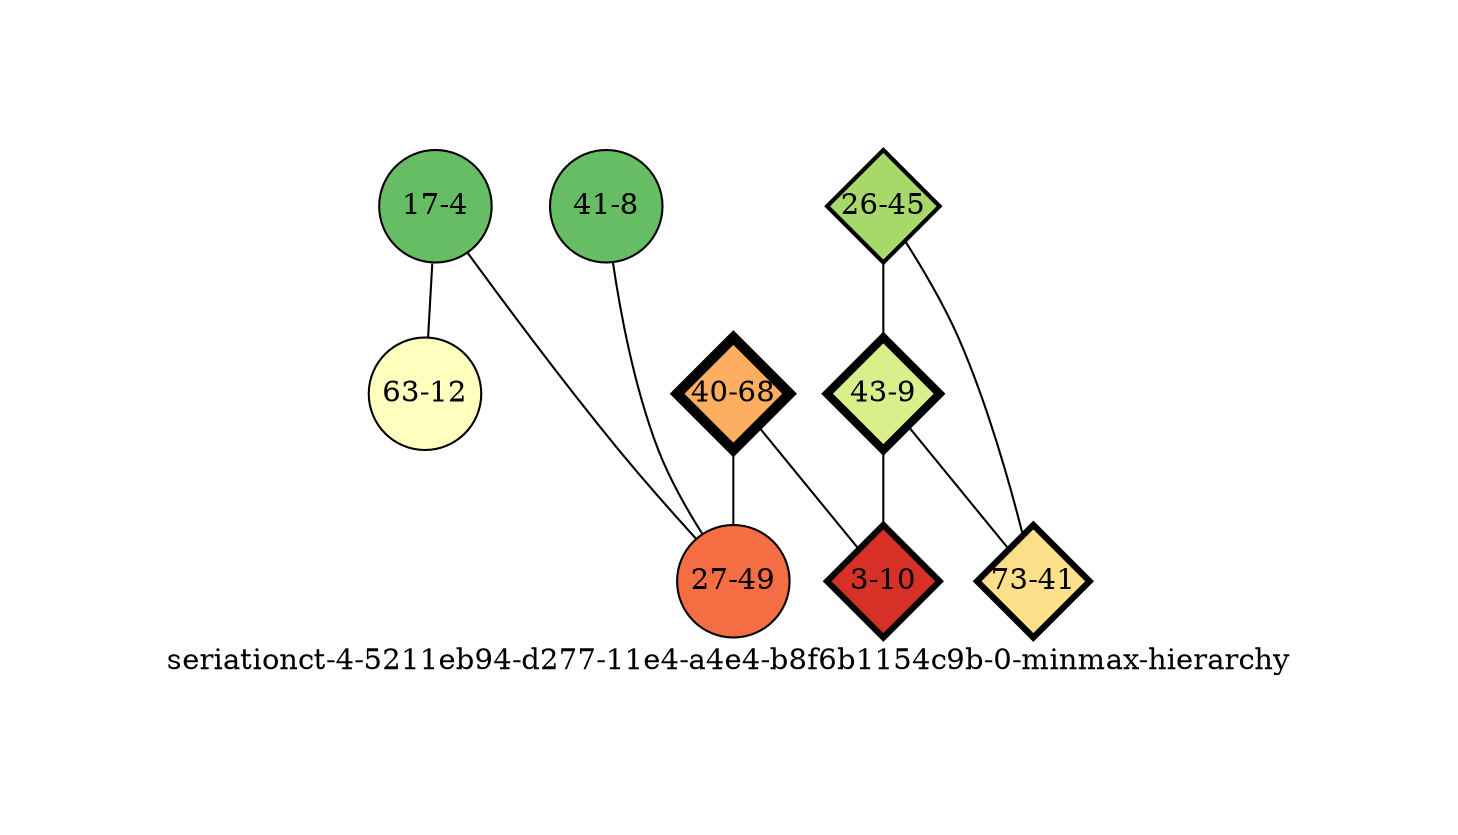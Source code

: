 strict graph "seriationct-4-5211eb94-d277-11e4-a4e4-b8f6b1154c9b-0-minmax-hierarchy" {
labelloc=b;
ratio=auto;
pad="1.0";
label="seriationct-4-5211eb94-d277-11e4-a4e4-b8f6b1154c9b-0-minmax-hierarchy";
node [width="0.75", style=filled, fixedsize=true, height="0.75", shape=circle, label=""];
0 [xCoordinate="4.0", appears_in_slice=1, yCoordinate="17.0", level=grandchild, colorscheme=rdylgn11, child_of="assemblage-59-24", short_label="17-4", label="17-4", shape=circle, fillcolor=9, size="27.9214506464", parent_node="assemblage-59-24", id=0, penwidth="1.0"];
1 [xCoordinate="45.0", appears_in_slice=2, yCoordinate="26.0", level=child, colorscheme=rdylgn11, child_of=root, short_label="26-45", label="26-45", shape=diamond, fillcolor=8, size="875.494141593", parent_node="assemblage-9-16", id=1, penwidth="2.0"];
2 [xCoordinate="9.0", appears_in_slice=4, yCoordinate="43.0", level=child, colorscheme=rdylgn11, child_of=root, short_label="43-9", label="43-9", shape=diamond, fillcolor=7, size="877.638243797", parent_node="assemblage-9-16", id=2, penwidth="4.0"];
3 [xCoordinate="12.0", appears_in_slice=1, yCoordinate="63.0", level=grandchild, colorscheme=rdylgn11, child_of="assemblage-47-10", short_label="63-12", label="63-12", shape=circle, fillcolor=6, size="27.9214506464", parent_node="assemblage-47-10", id=3, penwidth="1.0"];
4 [xCoordinate="41.0", appears_in_slice=3, yCoordinate="73.0", level=child, colorscheme=rdylgn11, child_of=root, short_label="73-41", label="73-41", shape=diamond, fillcolor=5, size="878.868028103", parent_node="assemblage-9-16", id=4, penwidth="3.0"];
5 [xCoordinate="8.0", appears_in_slice=1, yCoordinate="41.0", level=grandchild, colorscheme=rdylgn11, child_of="assemblage-59-24", short_label="41-8", label="41-8", shape=circle, fillcolor=9, size="27.9214506464", parent_node="assemblage-59-24", id=5, penwidth="1.0"];
6 [xCoordinate="68.0", appears_in_slice=5, yCoordinate="40.0", level=child, colorscheme=rdylgn11, child_of=root, short_label="40-68", label="40-68", shape=diamond, fillcolor=4, size="877.445755818", parent_node="assemblage-9-16", id=6, penwidth="5.0"];
7 [xCoordinate="49.0", appears_in_slice=1, yCoordinate="27.0", level=grandchild, colorscheme=rdylgn11, child_of="assemblage-15-46", short_label="27-49", label="27-49", shape=circle, fillcolor=3, size="27.9214506464", parent_node="assemblage-15-46", id=7, penwidth="1.0"];
8 [xCoordinate="10.0", appears_in_slice=3, yCoordinate="3.0", level=child, colorscheme=rdylgn11, child_of=root, short_label="3-10", label="3-10", shape=diamond, fillcolor=2, size="878.868028103", parent_node="assemblage-9-16", id=8, penwidth="3.0"];
0 -- 3  [inverseweight="1.13186170993", weight="0.883500158395"];
0 -- 7  [inverseweight="1.21844122453", weight="0.820720753592"];
1 -- 2  [inverseweight="34994.7655826", weight="2.85757022044e-05"];
1 -- 4  [inverseweight=1000000000000, weight="1e-12"];
2 -- 8  [inverseweight="24236.4995726", weight="4.12600836604e-05"];
2 -- 4  [inverseweight="34994.7655826", weight="2.85757022044e-05"];
5 -- 7  [inverseweight="1.21385146345", weight="0.823824026339"];
6 -- 8  [inverseweight="1039.63287062", weight="0.000961878013151"];
6 -- 7  [inverseweight="0.886219142637", weight="1.12838907657"];
}
